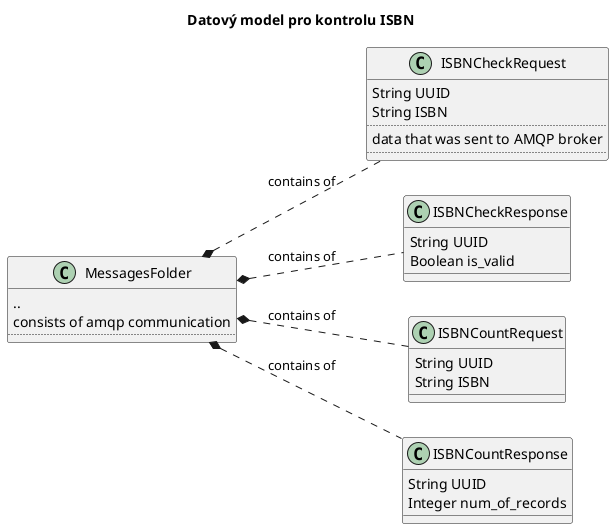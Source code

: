 @startuml
skinparam componentStyle uml2
left to right direction
title Datový model pro kontrolu ISBN

class ISBNCheckRequest {
      String UUID
      String ISBN
      ..
      data that was sent to AMQP broker
      ..
}

class ISBNCheckResponse {
      String UUID
      Boolean is_valid
}

class ISBNCountRequest {
      String UUID
      String ISBN
}

class ISBNCountResponse {
      String UUID
      Integer num_of_records
}

class MessagesFolder {
      .. 
      consists of amqp communication
      ..
}

MessagesFolder *.. ISBNCountRequest : contains of
MessagesFolder *.. ISBNCountResponse : contains of
MessagesFolder *.. ISBNCheckRequest : contains of
MessagesFolder *.. ISBNCheckResponse : contains of

@enduml
